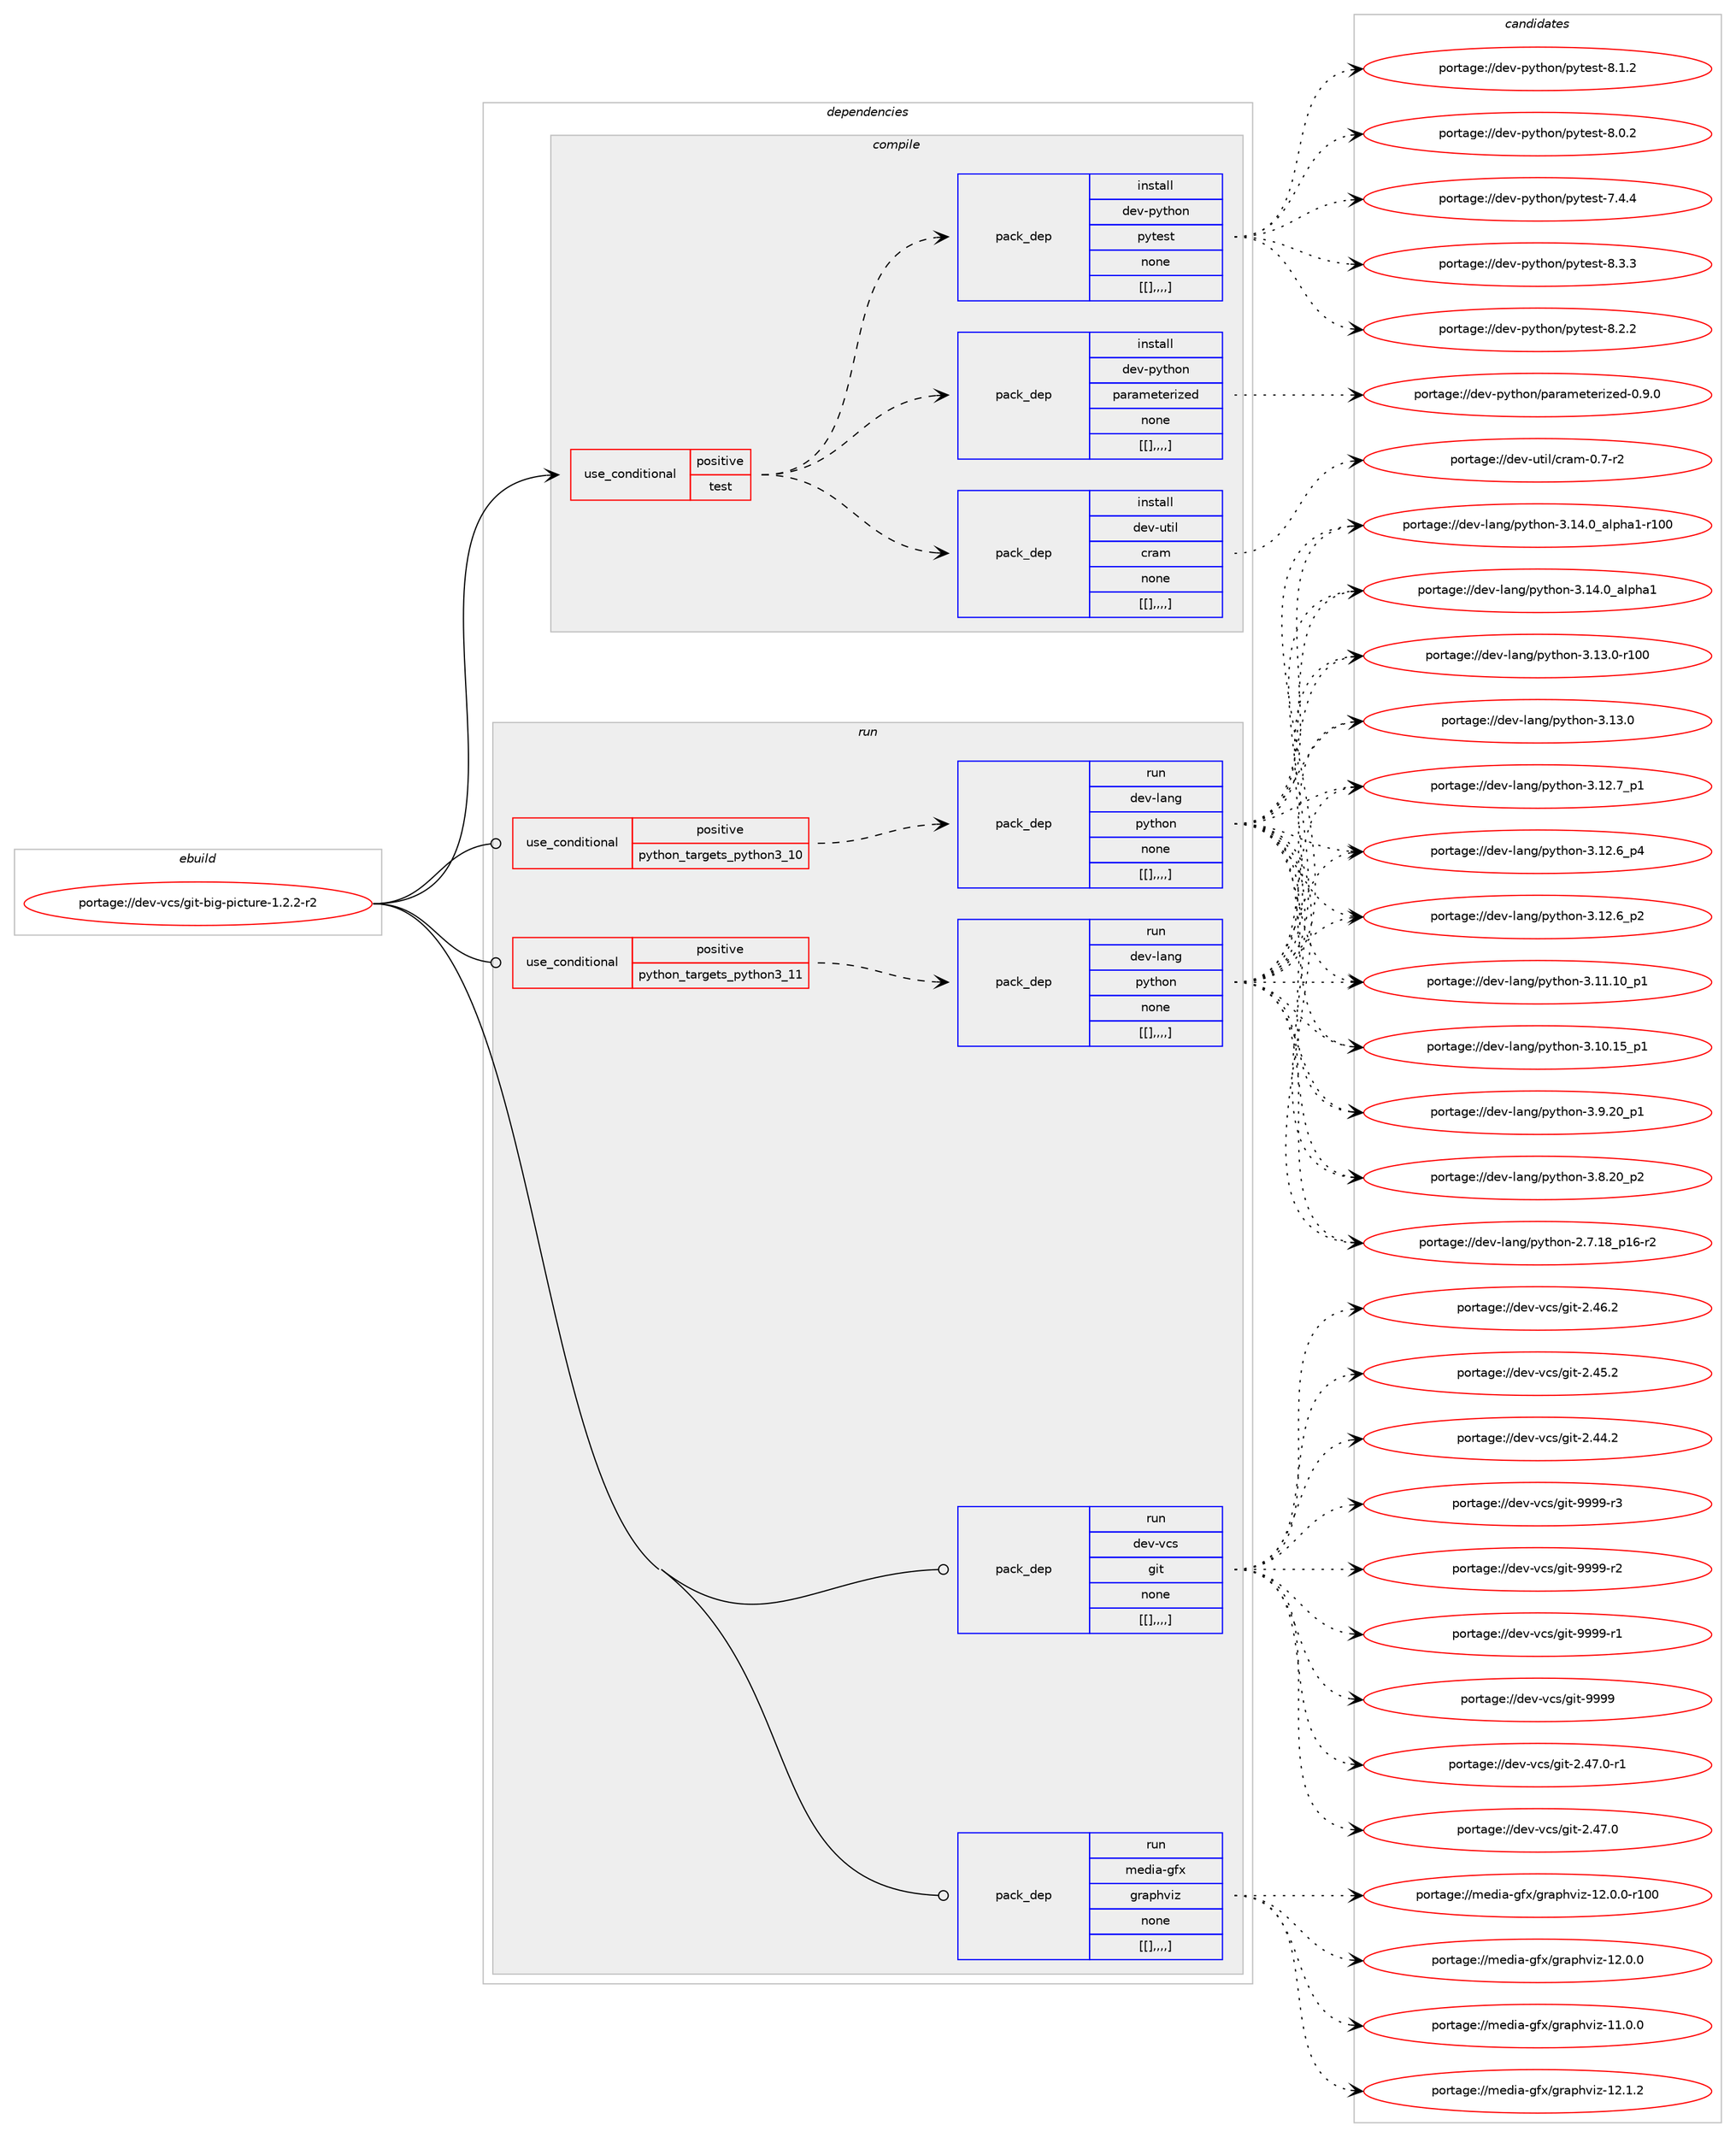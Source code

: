 digraph prolog {

# *************
# Graph options
# *************

newrank=true;
concentrate=true;
compound=true;
graph [rankdir=LR,fontname=Helvetica,fontsize=10,ranksep=1.5];#, ranksep=2.5, nodesep=0.2];
edge  [arrowhead=vee];
node  [fontname=Helvetica,fontsize=10];

# **********
# The ebuild
# **********

subgraph cluster_leftcol {
color=gray;
label=<<i>ebuild</i>>;
id [label="portage://dev-vcs/git-big-picture-1.2.2-r2", color=red, width=4, href="../dev-vcs/git-big-picture-1.2.2-r2.svg"];
}

# ****************
# The dependencies
# ****************

subgraph cluster_midcol {
color=gray;
label=<<i>dependencies</i>>;
subgraph cluster_compile {
fillcolor="#eeeeee";
style=filled;
label=<<i>compile</i>>;
subgraph cond66878 {
dependency233181 [label=<<TABLE BORDER="0" CELLBORDER="1" CELLSPACING="0" CELLPADDING="4"><TR><TD ROWSPAN="3" CELLPADDING="10">use_conditional</TD></TR><TR><TD>positive</TD></TR><TR><TD>test</TD></TR></TABLE>>, shape=none, color=red];
subgraph pack164783 {
dependency233245 [label=<<TABLE BORDER="0" CELLBORDER="1" CELLSPACING="0" CELLPADDING="4" WIDTH="220"><TR><TD ROWSPAN="6" CELLPADDING="30">pack_dep</TD></TR><TR><TD WIDTH="110">install</TD></TR><TR><TD>dev-python</TD></TR><TR><TD>parameterized</TD></TR><TR><TD>none</TD></TR><TR><TD>[[],,,,]</TD></TR></TABLE>>, shape=none, color=blue];
}
dependency233181:e -> dependency233245:w [weight=20,style="dashed",arrowhead="vee"];
subgraph pack164787 {
dependency233270 [label=<<TABLE BORDER="0" CELLBORDER="1" CELLSPACING="0" CELLPADDING="4" WIDTH="220"><TR><TD ROWSPAN="6" CELLPADDING="30">pack_dep</TD></TR><TR><TD WIDTH="110">install</TD></TR><TR><TD>dev-python</TD></TR><TR><TD>pytest</TD></TR><TR><TD>none</TD></TR><TR><TD>[[],,,,]</TD></TR></TABLE>>, shape=none, color=blue];
}
dependency233181:e -> dependency233270:w [weight=20,style="dashed",arrowhead="vee"];
subgraph pack164803 {
dependency233275 [label=<<TABLE BORDER="0" CELLBORDER="1" CELLSPACING="0" CELLPADDING="4" WIDTH="220"><TR><TD ROWSPAN="6" CELLPADDING="30">pack_dep</TD></TR><TR><TD WIDTH="110">install</TD></TR><TR><TD>dev-util</TD></TR><TR><TD>cram</TD></TR><TR><TD>none</TD></TR><TR><TD>[[],,,,]</TD></TR></TABLE>>, shape=none, color=blue];
}
dependency233181:e -> dependency233275:w [weight=20,style="dashed",arrowhead="vee"];
}
id:e -> dependency233181:w [weight=20,style="solid",arrowhead="vee"];
}
subgraph cluster_compileandrun {
fillcolor="#eeeeee";
style=filled;
label=<<i>compile and run</i>>;
}
subgraph cluster_run {
fillcolor="#eeeeee";
style=filled;
label=<<i>run</i>>;
subgraph cond66927 {
dependency233297 [label=<<TABLE BORDER="0" CELLBORDER="1" CELLSPACING="0" CELLPADDING="4"><TR><TD ROWSPAN="3" CELLPADDING="10">use_conditional</TD></TR><TR><TD>positive</TD></TR><TR><TD>python_targets_python3_10</TD></TR></TABLE>>, shape=none, color=red];
subgraph pack164826 {
dependency233337 [label=<<TABLE BORDER="0" CELLBORDER="1" CELLSPACING="0" CELLPADDING="4" WIDTH="220"><TR><TD ROWSPAN="6" CELLPADDING="30">pack_dep</TD></TR><TR><TD WIDTH="110">run</TD></TR><TR><TD>dev-lang</TD></TR><TR><TD>python</TD></TR><TR><TD>none</TD></TR><TR><TD>[[],,,,]</TD></TR></TABLE>>, shape=none, color=blue];
}
dependency233297:e -> dependency233337:w [weight=20,style="dashed",arrowhead="vee"];
}
id:e -> dependency233297:w [weight=20,style="solid",arrowhead="odot"];
subgraph cond66950 {
dependency233344 [label=<<TABLE BORDER="0" CELLBORDER="1" CELLSPACING="0" CELLPADDING="4"><TR><TD ROWSPAN="3" CELLPADDING="10">use_conditional</TD></TR><TR><TD>positive</TD></TR><TR><TD>python_targets_python3_11</TD></TR></TABLE>>, shape=none, color=red];
subgraph pack164850 {
dependency233382 [label=<<TABLE BORDER="0" CELLBORDER="1" CELLSPACING="0" CELLPADDING="4" WIDTH="220"><TR><TD ROWSPAN="6" CELLPADDING="30">pack_dep</TD></TR><TR><TD WIDTH="110">run</TD></TR><TR><TD>dev-lang</TD></TR><TR><TD>python</TD></TR><TR><TD>none</TD></TR><TR><TD>[[],,,,]</TD></TR></TABLE>>, shape=none, color=blue];
}
dependency233344:e -> dependency233382:w [weight=20,style="dashed",arrowhead="vee"];
}
id:e -> dependency233344:w [weight=20,style="solid",arrowhead="odot"];
subgraph pack164870 {
dependency233401 [label=<<TABLE BORDER="0" CELLBORDER="1" CELLSPACING="0" CELLPADDING="4" WIDTH="220"><TR><TD ROWSPAN="6" CELLPADDING="30">pack_dep</TD></TR><TR><TD WIDTH="110">run</TD></TR><TR><TD>dev-vcs</TD></TR><TR><TD>git</TD></TR><TR><TD>none</TD></TR><TR><TD>[[],,,,]</TD></TR></TABLE>>, shape=none, color=blue];
}
id:e -> dependency233401:w [weight=20,style="solid",arrowhead="odot"];
subgraph pack164911 {
dependency233467 [label=<<TABLE BORDER="0" CELLBORDER="1" CELLSPACING="0" CELLPADDING="4" WIDTH="220"><TR><TD ROWSPAN="6" CELLPADDING="30">pack_dep</TD></TR><TR><TD WIDTH="110">run</TD></TR><TR><TD>media-gfx</TD></TR><TR><TD>graphviz</TD></TR><TR><TD>none</TD></TR><TR><TD>[[],,,,]</TD></TR></TABLE>>, shape=none, color=blue];
}
id:e -> dependency233467:w [weight=20,style="solid",arrowhead="odot"];
}
}

# **************
# The candidates
# **************

subgraph cluster_choices {
rank=same;
color=gray;
label=<<i>candidates</i>>;

subgraph choice164203 {
color=black;
nodesep=1;
choice10010111845112121116104111110471129711497109101116101114105122101100454846574648 [label="portage://dev-python/parameterized-0.9.0", color=red, width=4,href="../dev-python/parameterized-0.9.0.svg"];
dependency233245:e -> choice10010111845112121116104111110471129711497109101116101114105122101100454846574648:w [style=dotted,weight="100"];
}
subgraph choice164206 {
color=black;
nodesep=1;
choice1001011184511212111610411111047112121116101115116455646514651 [label="portage://dev-python/pytest-8.3.3", color=red, width=4,href="../dev-python/pytest-8.3.3.svg"];
choice1001011184511212111610411111047112121116101115116455646504650 [label="portage://dev-python/pytest-8.2.2", color=red, width=4,href="../dev-python/pytest-8.2.2.svg"];
choice1001011184511212111610411111047112121116101115116455646494650 [label="portage://dev-python/pytest-8.1.2", color=red, width=4,href="../dev-python/pytest-8.1.2.svg"];
choice1001011184511212111610411111047112121116101115116455646484650 [label="portage://dev-python/pytest-8.0.2", color=red, width=4,href="../dev-python/pytest-8.0.2.svg"];
choice1001011184511212111610411111047112121116101115116455546524652 [label="portage://dev-python/pytest-7.4.4", color=red, width=4,href="../dev-python/pytest-7.4.4.svg"];
dependency233270:e -> choice1001011184511212111610411111047112121116101115116455646514651:w [style=dotted,weight="100"];
dependency233270:e -> choice1001011184511212111610411111047112121116101115116455646504650:w [style=dotted,weight="100"];
dependency233270:e -> choice1001011184511212111610411111047112121116101115116455646494650:w [style=dotted,weight="100"];
dependency233270:e -> choice1001011184511212111610411111047112121116101115116455646484650:w [style=dotted,weight="100"];
dependency233270:e -> choice1001011184511212111610411111047112121116101115116455546524652:w [style=dotted,weight="100"];
}
subgraph choice164213 {
color=black;
nodesep=1;
choice10010111845117116105108479911497109454846554511450 [label="portage://dev-util/cram-0.7-r2", color=red, width=4,href="../dev-util/cram-0.7-r2.svg"];
dependency233275:e -> choice10010111845117116105108479911497109454846554511450:w [style=dotted,weight="100"];
}
subgraph choice164255 {
color=black;
nodesep=1;
choice100101118451089711010347112121116104111110455146495246489597108112104974945114494848 [label="portage://dev-lang/python-3.14.0_alpha1-r100", color=red, width=4,href="../dev-lang/python-3.14.0_alpha1-r100.svg"];
choice1001011184510897110103471121211161041111104551464952464895971081121049749 [label="portage://dev-lang/python-3.14.0_alpha1", color=red, width=4,href="../dev-lang/python-3.14.0_alpha1.svg"];
choice1001011184510897110103471121211161041111104551464951464845114494848 [label="portage://dev-lang/python-3.13.0-r100", color=red, width=4,href="../dev-lang/python-3.13.0-r100.svg"];
choice10010111845108971101034711212111610411111045514649514648 [label="portage://dev-lang/python-3.13.0", color=red, width=4,href="../dev-lang/python-3.13.0.svg"];
choice100101118451089711010347112121116104111110455146495046559511249 [label="portage://dev-lang/python-3.12.7_p1", color=red, width=4,href="../dev-lang/python-3.12.7_p1.svg"];
choice100101118451089711010347112121116104111110455146495046549511252 [label="portage://dev-lang/python-3.12.6_p4", color=red, width=4,href="../dev-lang/python-3.12.6_p4.svg"];
choice100101118451089711010347112121116104111110455146495046549511250 [label="portage://dev-lang/python-3.12.6_p2", color=red, width=4,href="../dev-lang/python-3.12.6_p2.svg"];
choice10010111845108971101034711212111610411111045514649494649489511249 [label="portage://dev-lang/python-3.11.10_p1", color=red, width=4,href="../dev-lang/python-3.11.10_p1.svg"];
choice10010111845108971101034711212111610411111045514649484649539511249 [label="portage://dev-lang/python-3.10.15_p1", color=red, width=4,href="../dev-lang/python-3.10.15_p1.svg"];
choice100101118451089711010347112121116104111110455146574650489511249 [label="portage://dev-lang/python-3.9.20_p1", color=red, width=4,href="../dev-lang/python-3.9.20_p1.svg"];
choice100101118451089711010347112121116104111110455146564650489511250 [label="portage://dev-lang/python-3.8.20_p2", color=red, width=4,href="../dev-lang/python-3.8.20_p2.svg"];
choice100101118451089711010347112121116104111110455046554649569511249544511450 [label="portage://dev-lang/python-2.7.18_p16-r2", color=red, width=4,href="../dev-lang/python-2.7.18_p16-r2.svg"];
dependency233337:e -> choice100101118451089711010347112121116104111110455146495246489597108112104974945114494848:w [style=dotted,weight="100"];
dependency233337:e -> choice1001011184510897110103471121211161041111104551464952464895971081121049749:w [style=dotted,weight="100"];
dependency233337:e -> choice1001011184510897110103471121211161041111104551464951464845114494848:w [style=dotted,weight="100"];
dependency233337:e -> choice10010111845108971101034711212111610411111045514649514648:w [style=dotted,weight="100"];
dependency233337:e -> choice100101118451089711010347112121116104111110455146495046559511249:w [style=dotted,weight="100"];
dependency233337:e -> choice100101118451089711010347112121116104111110455146495046549511252:w [style=dotted,weight="100"];
dependency233337:e -> choice100101118451089711010347112121116104111110455146495046549511250:w [style=dotted,weight="100"];
dependency233337:e -> choice10010111845108971101034711212111610411111045514649494649489511249:w [style=dotted,weight="100"];
dependency233337:e -> choice10010111845108971101034711212111610411111045514649484649539511249:w [style=dotted,weight="100"];
dependency233337:e -> choice100101118451089711010347112121116104111110455146574650489511249:w [style=dotted,weight="100"];
dependency233337:e -> choice100101118451089711010347112121116104111110455146564650489511250:w [style=dotted,weight="100"];
dependency233337:e -> choice100101118451089711010347112121116104111110455046554649569511249544511450:w [style=dotted,weight="100"];
}
subgraph choice164283 {
color=black;
nodesep=1;
choice100101118451089711010347112121116104111110455146495246489597108112104974945114494848 [label="portage://dev-lang/python-3.14.0_alpha1-r100", color=red, width=4,href="../dev-lang/python-3.14.0_alpha1-r100.svg"];
choice1001011184510897110103471121211161041111104551464952464895971081121049749 [label="portage://dev-lang/python-3.14.0_alpha1", color=red, width=4,href="../dev-lang/python-3.14.0_alpha1.svg"];
choice1001011184510897110103471121211161041111104551464951464845114494848 [label="portage://dev-lang/python-3.13.0-r100", color=red, width=4,href="../dev-lang/python-3.13.0-r100.svg"];
choice10010111845108971101034711212111610411111045514649514648 [label="portage://dev-lang/python-3.13.0", color=red, width=4,href="../dev-lang/python-3.13.0.svg"];
choice100101118451089711010347112121116104111110455146495046559511249 [label="portage://dev-lang/python-3.12.7_p1", color=red, width=4,href="../dev-lang/python-3.12.7_p1.svg"];
choice100101118451089711010347112121116104111110455146495046549511252 [label="portage://dev-lang/python-3.12.6_p4", color=red, width=4,href="../dev-lang/python-3.12.6_p4.svg"];
choice100101118451089711010347112121116104111110455146495046549511250 [label="portage://dev-lang/python-3.12.6_p2", color=red, width=4,href="../dev-lang/python-3.12.6_p2.svg"];
choice10010111845108971101034711212111610411111045514649494649489511249 [label="portage://dev-lang/python-3.11.10_p1", color=red, width=4,href="../dev-lang/python-3.11.10_p1.svg"];
choice10010111845108971101034711212111610411111045514649484649539511249 [label="portage://dev-lang/python-3.10.15_p1", color=red, width=4,href="../dev-lang/python-3.10.15_p1.svg"];
choice100101118451089711010347112121116104111110455146574650489511249 [label="portage://dev-lang/python-3.9.20_p1", color=red, width=4,href="../dev-lang/python-3.9.20_p1.svg"];
choice100101118451089711010347112121116104111110455146564650489511250 [label="portage://dev-lang/python-3.8.20_p2", color=red, width=4,href="../dev-lang/python-3.8.20_p2.svg"];
choice100101118451089711010347112121116104111110455046554649569511249544511450 [label="portage://dev-lang/python-2.7.18_p16-r2", color=red, width=4,href="../dev-lang/python-2.7.18_p16-r2.svg"];
dependency233382:e -> choice100101118451089711010347112121116104111110455146495246489597108112104974945114494848:w [style=dotted,weight="100"];
dependency233382:e -> choice1001011184510897110103471121211161041111104551464952464895971081121049749:w [style=dotted,weight="100"];
dependency233382:e -> choice1001011184510897110103471121211161041111104551464951464845114494848:w [style=dotted,weight="100"];
dependency233382:e -> choice10010111845108971101034711212111610411111045514649514648:w [style=dotted,weight="100"];
dependency233382:e -> choice100101118451089711010347112121116104111110455146495046559511249:w [style=dotted,weight="100"];
dependency233382:e -> choice100101118451089711010347112121116104111110455146495046549511252:w [style=dotted,weight="100"];
dependency233382:e -> choice100101118451089711010347112121116104111110455146495046549511250:w [style=dotted,weight="100"];
dependency233382:e -> choice10010111845108971101034711212111610411111045514649494649489511249:w [style=dotted,weight="100"];
dependency233382:e -> choice10010111845108971101034711212111610411111045514649484649539511249:w [style=dotted,weight="100"];
dependency233382:e -> choice100101118451089711010347112121116104111110455146574650489511249:w [style=dotted,weight="100"];
dependency233382:e -> choice100101118451089711010347112121116104111110455146564650489511250:w [style=dotted,weight="100"];
dependency233382:e -> choice100101118451089711010347112121116104111110455046554649569511249544511450:w [style=dotted,weight="100"];
}
subgraph choice164291 {
color=black;
nodesep=1;
choice10010111845118991154710310511645575757574511451 [label="portage://dev-vcs/git-9999-r3", color=red, width=4,href="../dev-vcs/git-9999-r3.svg"];
choice10010111845118991154710310511645575757574511450 [label="portage://dev-vcs/git-9999-r2", color=red, width=4,href="../dev-vcs/git-9999-r2.svg"];
choice10010111845118991154710310511645575757574511449 [label="portage://dev-vcs/git-9999-r1", color=red, width=4,href="../dev-vcs/git-9999-r1.svg"];
choice1001011184511899115471031051164557575757 [label="portage://dev-vcs/git-9999", color=red, width=4,href="../dev-vcs/git-9999.svg"];
choice100101118451189911547103105116455046525546484511449 [label="portage://dev-vcs/git-2.47.0-r1", color=red, width=4,href="../dev-vcs/git-2.47.0-r1.svg"];
choice10010111845118991154710310511645504652554648 [label="portage://dev-vcs/git-2.47.0", color=red, width=4,href="../dev-vcs/git-2.47.0.svg"];
choice10010111845118991154710310511645504652544650 [label="portage://dev-vcs/git-2.46.2", color=red, width=4,href="../dev-vcs/git-2.46.2.svg"];
choice10010111845118991154710310511645504652534650 [label="portage://dev-vcs/git-2.45.2", color=red, width=4,href="../dev-vcs/git-2.45.2.svg"];
choice10010111845118991154710310511645504652524650 [label="portage://dev-vcs/git-2.44.2", color=red, width=4,href="../dev-vcs/git-2.44.2.svg"];
dependency233401:e -> choice10010111845118991154710310511645575757574511451:w [style=dotted,weight="100"];
dependency233401:e -> choice10010111845118991154710310511645575757574511450:w [style=dotted,weight="100"];
dependency233401:e -> choice10010111845118991154710310511645575757574511449:w [style=dotted,weight="100"];
dependency233401:e -> choice1001011184511899115471031051164557575757:w [style=dotted,weight="100"];
dependency233401:e -> choice100101118451189911547103105116455046525546484511449:w [style=dotted,weight="100"];
dependency233401:e -> choice10010111845118991154710310511645504652554648:w [style=dotted,weight="100"];
dependency233401:e -> choice10010111845118991154710310511645504652544650:w [style=dotted,weight="100"];
dependency233401:e -> choice10010111845118991154710310511645504652534650:w [style=dotted,weight="100"];
dependency233401:e -> choice10010111845118991154710310511645504652524650:w [style=dotted,weight="100"];
}
subgraph choice164297 {
color=black;
nodesep=1;
choice1091011001059745103102120471031149711210411810512245495046494650 [label="portage://media-gfx/graphviz-12.1.2", color=red, width=4,href="../media-gfx/graphviz-12.1.2.svg"];
choice109101100105974510310212047103114971121041181051224549504648464845114494848 [label="portage://media-gfx/graphviz-12.0.0-r100", color=red, width=4,href="../media-gfx/graphviz-12.0.0-r100.svg"];
choice1091011001059745103102120471031149711210411810512245495046484648 [label="portage://media-gfx/graphviz-12.0.0", color=red, width=4,href="../media-gfx/graphviz-12.0.0.svg"];
choice1091011001059745103102120471031149711210411810512245494946484648 [label="portage://media-gfx/graphviz-11.0.0", color=red, width=4,href="../media-gfx/graphviz-11.0.0.svg"];
dependency233467:e -> choice1091011001059745103102120471031149711210411810512245495046494650:w [style=dotted,weight="100"];
dependency233467:e -> choice109101100105974510310212047103114971121041181051224549504648464845114494848:w [style=dotted,weight="100"];
dependency233467:e -> choice1091011001059745103102120471031149711210411810512245495046484648:w [style=dotted,weight="100"];
dependency233467:e -> choice1091011001059745103102120471031149711210411810512245494946484648:w [style=dotted,weight="100"];
}
}

}
